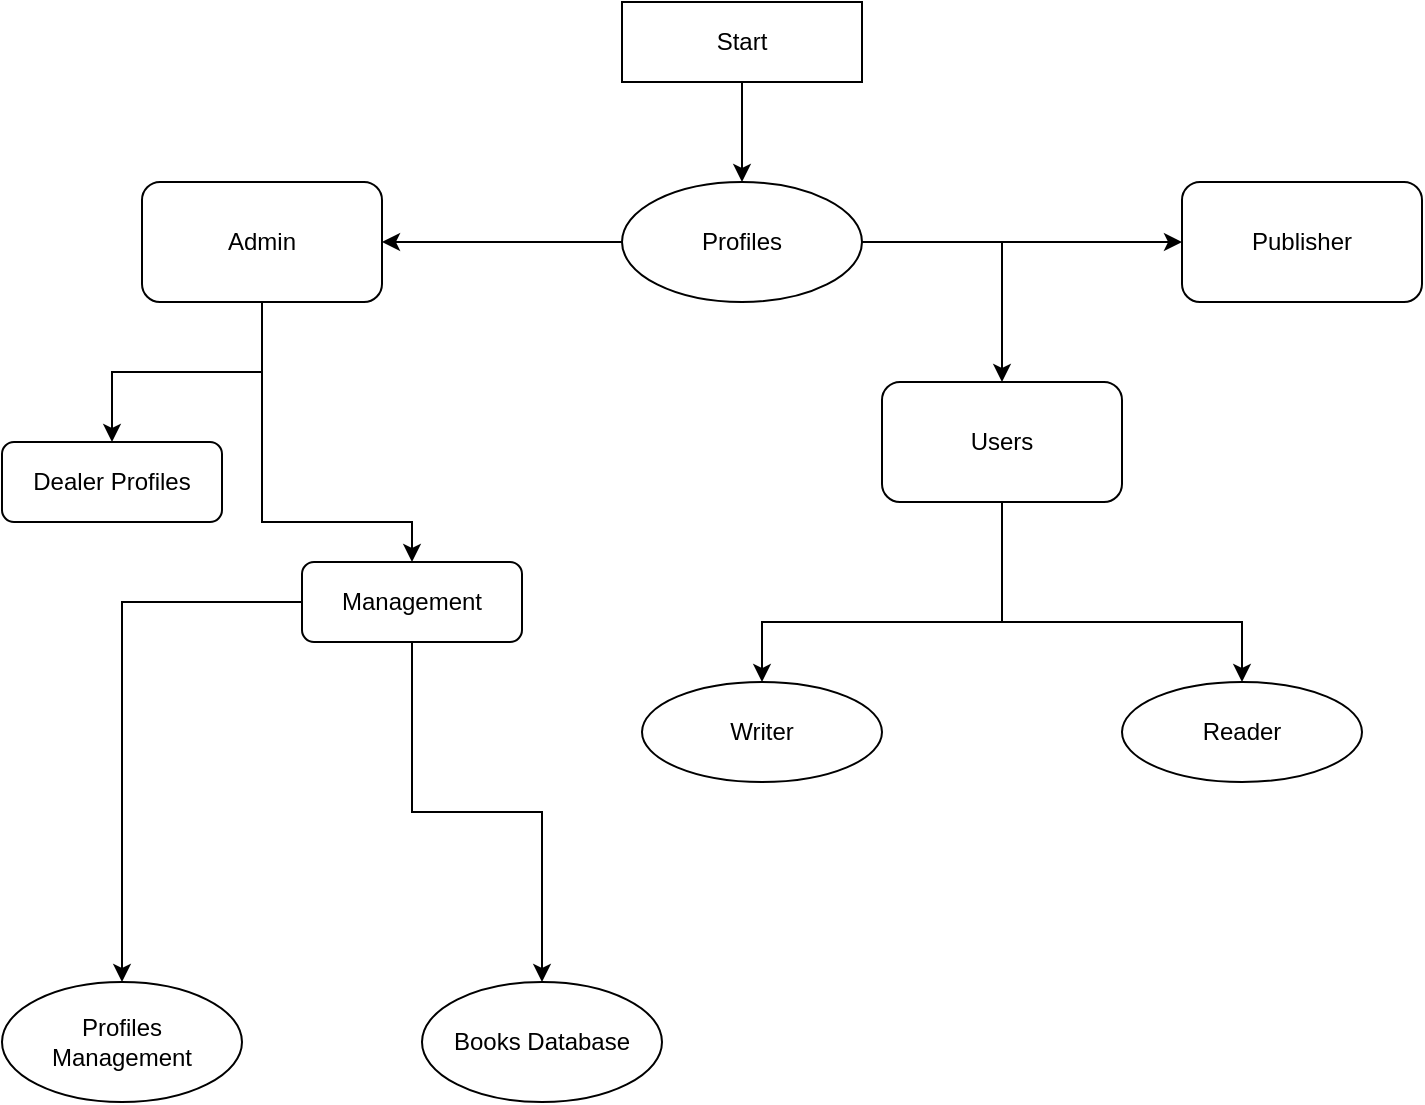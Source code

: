 <mxfile version="15.5.1" type="github">
  <diagram id="kgpKYQtTHZ0yAKxKKP6v" name="Page-1">
    <mxGraphModel dx="1564" dy="888" grid="1" gridSize="10" guides="1" tooltips="1" connect="1" arrows="1" fold="1" page="1" pageScale="1" pageWidth="850" pageHeight="1100" math="0" shadow="0">
      <root>
        <mxCell id="0" />
        <mxCell id="1" parent="0" />
        <mxCell id="pxmwZdFYC_kVEUrY3N0Y-3" value="" style="endArrow=classic;html=1;rounded=0;exitX=0.5;exitY=1;exitDx=0;exitDy=0;entryX=0.5;entryY=0;entryDx=0;entryDy=0;" edge="1" parent="1" source="pxmwZdFYC_kVEUrY3N0Y-2" target="pxmwZdFYC_kVEUrY3N0Y-9">
          <mxGeometry width="50" height="50" relative="1" as="geometry">
            <mxPoint x="380" y="270" as="sourcePoint" />
            <mxPoint x="280" y="140" as="targetPoint" />
            <Array as="points" />
          </mxGeometry>
        </mxCell>
        <mxCell id="pxmwZdFYC_kVEUrY3N0Y-11" value="" style="edgeStyle=orthogonalEdgeStyle;rounded=0;orthogonalLoop=1;jettySize=auto;html=1;" edge="1" parent="1" source="pxmwZdFYC_kVEUrY3N0Y-9" target="pxmwZdFYC_kVEUrY3N0Y-10">
          <mxGeometry relative="1" as="geometry" />
        </mxCell>
        <mxCell id="pxmwZdFYC_kVEUrY3N0Y-13" value="" style="edgeStyle=orthogonalEdgeStyle;rounded=0;orthogonalLoop=1;jettySize=auto;html=1;" edge="1" parent="1" source="pxmwZdFYC_kVEUrY3N0Y-9" target="pxmwZdFYC_kVEUrY3N0Y-12">
          <mxGeometry relative="1" as="geometry" />
        </mxCell>
        <mxCell id="pxmwZdFYC_kVEUrY3N0Y-16" value="" style="edgeStyle=orthogonalEdgeStyle;rounded=0;orthogonalLoop=1;jettySize=auto;html=1;" edge="1" parent="1" source="pxmwZdFYC_kVEUrY3N0Y-9" target="pxmwZdFYC_kVEUrY3N0Y-15">
          <mxGeometry relative="1" as="geometry">
            <Array as="points">
              <mxPoint x="240" y="140" />
              <mxPoint x="240" y="140" />
            </Array>
          </mxGeometry>
        </mxCell>
        <mxCell id="pxmwZdFYC_kVEUrY3N0Y-20" value="" style="group" vertex="1" connectable="0" parent="1">
          <mxGeometry x="80" y="110" width="120" height="60" as="geometry" />
        </mxCell>
        <mxCell id="pxmwZdFYC_kVEUrY3N0Y-15" value="" style="rounded=1;whiteSpace=wrap;html=1;" vertex="1" parent="pxmwZdFYC_kVEUrY3N0Y-20">
          <mxGeometry width="120" height="60" as="geometry" />
        </mxCell>
        <mxCell id="pxmwZdFYC_kVEUrY3N0Y-17" value="Admin" style="text;html=1;strokeColor=none;fillColor=none;align=center;verticalAlign=middle;whiteSpace=wrap;rounded=0;" vertex="1" parent="pxmwZdFYC_kVEUrY3N0Y-20">
          <mxGeometry width="120" height="60" as="geometry" />
        </mxCell>
        <mxCell id="pxmwZdFYC_kVEUrY3N0Y-21" value="" style="group" vertex="1" connectable="0" parent="1">
          <mxGeometry x="320" y="20" width="120" height="40" as="geometry" />
        </mxCell>
        <mxCell id="pxmwZdFYC_kVEUrY3N0Y-1" value="" style="rounded=0;whiteSpace=wrap;html=1;" vertex="1" parent="pxmwZdFYC_kVEUrY3N0Y-21">
          <mxGeometry width="120" height="40" as="geometry" />
        </mxCell>
        <mxCell id="pxmwZdFYC_kVEUrY3N0Y-2" value="Start" style="text;html=1;strokeColor=none;fillColor=none;align=center;verticalAlign=middle;whiteSpace=wrap;rounded=0;" vertex="1" parent="pxmwZdFYC_kVEUrY3N0Y-21">
          <mxGeometry width="120" height="40" as="geometry" />
        </mxCell>
        <mxCell id="pxmwZdFYC_kVEUrY3N0Y-22" value="" style="group" vertex="1" connectable="0" parent="1">
          <mxGeometry x="600" y="110" width="120" height="60" as="geometry" />
        </mxCell>
        <mxCell id="pxmwZdFYC_kVEUrY3N0Y-12" value="" style="rounded=1;whiteSpace=wrap;html=1;" vertex="1" parent="pxmwZdFYC_kVEUrY3N0Y-22">
          <mxGeometry width="120" height="60" as="geometry" />
        </mxCell>
        <mxCell id="pxmwZdFYC_kVEUrY3N0Y-19" value="Publisher" style="text;html=1;strokeColor=none;fillColor=none;align=center;verticalAlign=middle;whiteSpace=wrap;rounded=0;" vertex="1" parent="pxmwZdFYC_kVEUrY3N0Y-22">
          <mxGeometry width="120" height="60" as="geometry" />
        </mxCell>
        <mxCell id="pxmwZdFYC_kVEUrY3N0Y-23" value="" style="group" vertex="1" connectable="0" parent="1">
          <mxGeometry x="320" y="110" width="120" height="60" as="geometry" />
        </mxCell>
        <mxCell id="pxmwZdFYC_kVEUrY3N0Y-7" value="" style="ellipse;whiteSpace=wrap;html=1;" vertex="1" parent="pxmwZdFYC_kVEUrY3N0Y-23">
          <mxGeometry width="120" height="60" as="geometry" />
        </mxCell>
        <mxCell id="pxmwZdFYC_kVEUrY3N0Y-9" value="Profiles" style="text;html=1;strokeColor=none;fillColor=none;align=center;verticalAlign=middle;whiteSpace=wrap;rounded=0;" vertex="1" parent="pxmwZdFYC_kVEUrY3N0Y-23">
          <mxGeometry width="120" height="60" as="geometry" />
        </mxCell>
        <mxCell id="pxmwZdFYC_kVEUrY3N0Y-24" value="" style="group" vertex="1" connectable="0" parent="1">
          <mxGeometry x="450" y="210" width="120" height="60" as="geometry" />
        </mxCell>
        <mxCell id="pxmwZdFYC_kVEUrY3N0Y-10" value="" style="rounded=1;whiteSpace=wrap;html=1;" vertex="1" parent="pxmwZdFYC_kVEUrY3N0Y-24">
          <mxGeometry width="120" height="60" as="geometry" />
        </mxCell>
        <mxCell id="pxmwZdFYC_kVEUrY3N0Y-18" value="Users" style="text;html=1;strokeColor=none;fillColor=none;align=center;verticalAlign=middle;whiteSpace=wrap;rounded=0;" vertex="1" parent="pxmwZdFYC_kVEUrY3N0Y-24">
          <mxGeometry width="120" height="60" as="geometry" />
        </mxCell>
        <mxCell id="pxmwZdFYC_kVEUrY3N0Y-25" value="" style="rounded=1;whiteSpace=wrap;html=1;" vertex="1" parent="1">
          <mxGeometry x="10" y="240" width="110" height="40" as="geometry" />
        </mxCell>
        <mxCell id="pxmwZdFYC_kVEUrY3N0Y-26" value="Dealer Profiles" style="text;html=1;strokeColor=none;fillColor=none;align=center;verticalAlign=middle;whiteSpace=wrap;rounded=0;" vertex="1" parent="1">
          <mxGeometry x="10" y="240" width="110" height="40" as="geometry" />
        </mxCell>
        <mxCell id="pxmwZdFYC_kVEUrY3N0Y-29" value="" style="edgeStyle=orthogonalEdgeStyle;rounded=0;orthogonalLoop=1;jettySize=auto;html=1;" edge="1" parent="1" source="pxmwZdFYC_kVEUrY3N0Y-17" target="pxmwZdFYC_kVEUrY3N0Y-26">
          <mxGeometry relative="1" as="geometry" />
        </mxCell>
        <mxCell id="pxmwZdFYC_kVEUrY3N0Y-31" value="" style="edgeStyle=orthogonalEdgeStyle;rounded=0;orthogonalLoop=1;jettySize=auto;html=1;" edge="1" parent="1" source="pxmwZdFYC_kVEUrY3N0Y-17" target="pxmwZdFYC_kVEUrY3N0Y-30">
          <mxGeometry relative="1" as="geometry">
            <Array as="points">
              <mxPoint x="140" y="280" />
              <mxPoint x="215" y="280" />
            </Array>
          </mxGeometry>
        </mxCell>
        <mxCell id="pxmwZdFYC_kVEUrY3N0Y-34" value="" style="edgeStyle=orthogonalEdgeStyle;rounded=0;orthogonalLoop=1;jettySize=auto;html=1;" edge="1" parent="1" source="pxmwZdFYC_kVEUrY3N0Y-18" target="pxmwZdFYC_kVEUrY3N0Y-33">
          <mxGeometry relative="1" as="geometry">
            <Array as="points">
              <mxPoint x="510" y="330" />
              <mxPoint x="390" y="330" />
            </Array>
          </mxGeometry>
        </mxCell>
        <mxCell id="pxmwZdFYC_kVEUrY3N0Y-36" value="" style="edgeStyle=orthogonalEdgeStyle;rounded=0;orthogonalLoop=1;jettySize=auto;html=1;" edge="1" parent="1" source="pxmwZdFYC_kVEUrY3N0Y-18" target="pxmwZdFYC_kVEUrY3N0Y-35">
          <mxGeometry relative="1" as="geometry">
            <Array as="points">
              <mxPoint x="510" y="330" />
            </Array>
          </mxGeometry>
        </mxCell>
        <mxCell id="pxmwZdFYC_kVEUrY3N0Y-39" value="" style="group" vertex="1" connectable="0" parent="1">
          <mxGeometry x="160" y="300" width="110" height="40" as="geometry" />
        </mxCell>
        <mxCell id="pxmwZdFYC_kVEUrY3N0Y-30" value="" style="rounded=1;whiteSpace=wrap;html=1;" vertex="1" parent="pxmwZdFYC_kVEUrY3N0Y-39">
          <mxGeometry width="110" height="40" as="geometry" />
        </mxCell>
        <mxCell id="pxmwZdFYC_kVEUrY3N0Y-32" value="Management" style="text;html=1;strokeColor=none;fillColor=none;align=center;verticalAlign=middle;whiteSpace=wrap;rounded=0;" vertex="1" parent="pxmwZdFYC_kVEUrY3N0Y-39">
          <mxGeometry width="110" height="40" as="geometry" />
        </mxCell>
        <mxCell id="pxmwZdFYC_kVEUrY3N0Y-43" value="" style="edgeStyle=orthogonalEdgeStyle;rounded=0;orthogonalLoop=1;jettySize=auto;html=1;" edge="1" parent="1" source="pxmwZdFYC_kVEUrY3N0Y-32" target="pxmwZdFYC_kVEUrY3N0Y-42">
          <mxGeometry relative="1" as="geometry" />
        </mxCell>
        <mxCell id="pxmwZdFYC_kVEUrY3N0Y-48" style="edgeStyle=orthogonalEdgeStyle;rounded=0;orthogonalLoop=1;jettySize=auto;html=1;exitX=0.5;exitY=1;exitDx=0;exitDy=0;entryX=0.5;entryY=0;entryDx=0;entryDy=0;" edge="1" parent="1" source="pxmwZdFYC_kVEUrY3N0Y-32" target="pxmwZdFYC_kVEUrY3N0Y-47">
          <mxGeometry relative="1" as="geometry" />
        </mxCell>
        <mxCell id="pxmwZdFYC_kVEUrY3N0Y-49" value="" style="group" vertex="1" connectable="0" parent="1">
          <mxGeometry x="220" y="510" width="120" height="60" as="geometry" />
        </mxCell>
        <mxCell id="pxmwZdFYC_kVEUrY3N0Y-46" value="" style="ellipse;whiteSpace=wrap;html=1;" vertex="1" parent="pxmwZdFYC_kVEUrY3N0Y-49">
          <mxGeometry width="120" height="60" as="geometry" />
        </mxCell>
        <mxCell id="pxmwZdFYC_kVEUrY3N0Y-47" value="Books Database" style="text;html=1;strokeColor=none;fillColor=none;align=center;verticalAlign=middle;whiteSpace=wrap;rounded=0;" vertex="1" parent="pxmwZdFYC_kVEUrY3N0Y-49">
          <mxGeometry width="120" height="60" as="geometry" />
        </mxCell>
        <mxCell id="pxmwZdFYC_kVEUrY3N0Y-50" value="" style="group" vertex="1" connectable="0" parent="1">
          <mxGeometry x="10" y="510" width="120" height="60" as="geometry" />
        </mxCell>
        <mxCell id="pxmwZdFYC_kVEUrY3N0Y-42" value="" style="ellipse;whiteSpace=wrap;html=1;" vertex="1" parent="pxmwZdFYC_kVEUrY3N0Y-50">
          <mxGeometry width="120" height="60" as="geometry" />
        </mxCell>
        <mxCell id="pxmwZdFYC_kVEUrY3N0Y-44" value="Profiles Management" style="text;html=1;strokeColor=none;fillColor=none;align=center;verticalAlign=middle;whiteSpace=wrap;rounded=0;" vertex="1" parent="pxmwZdFYC_kVEUrY3N0Y-50">
          <mxGeometry x="5" width="110" height="60" as="geometry" />
        </mxCell>
        <mxCell id="pxmwZdFYC_kVEUrY3N0Y-52" value="" style="group" vertex="1" connectable="0" parent="1">
          <mxGeometry x="570" y="360" width="120" height="50" as="geometry" />
        </mxCell>
        <mxCell id="pxmwZdFYC_kVEUrY3N0Y-35" value="" style="ellipse;whiteSpace=wrap;html=1;" vertex="1" parent="pxmwZdFYC_kVEUrY3N0Y-52">
          <mxGeometry width="120" height="50" as="geometry" />
        </mxCell>
        <mxCell id="pxmwZdFYC_kVEUrY3N0Y-38" value="Reader" style="text;html=1;strokeColor=none;fillColor=none;align=center;verticalAlign=middle;whiteSpace=wrap;rounded=0;" vertex="1" parent="pxmwZdFYC_kVEUrY3N0Y-52">
          <mxGeometry width="120" height="50" as="geometry" />
        </mxCell>
        <mxCell id="pxmwZdFYC_kVEUrY3N0Y-51" style="edgeStyle=orthogonalEdgeStyle;rounded=0;orthogonalLoop=1;jettySize=auto;html=1;exitX=0.5;exitY=1;exitDx=0;exitDy=0;" edge="1" parent="pxmwZdFYC_kVEUrY3N0Y-52" source="pxmwZdFYC_kVEUrY3N0Y-38" target="pxmwZdFYC_kVEUrY3N0Y-38">
          <mxGeometry relative="1" as="geometry" />
        </mxCell>
        <mxCell id="pxmwZdFYC_kVEUrY3N0Y-53" value="" style="group" vertex="1" connectable="0" parent="1">
          <mxGeometry x="330" y="360" width="120" height="50" as="geometry" />
        </mxCell>
        <mxCell id="pxmwZdFYC_kVEUrY3N0Y-33" value="" style="ellipse;whiteSpace=wrap;html=1;" vertex="1" parent="pxmwZdFYC_kVEUrY3N0Y-53">
          <mxGeometry width="120" height="50" as="geometry" />
        </mxCell>
        <mxCell id="pxmwZdFYC_kVEUrY3N0Y-37" value="Writer" style="text;html=1;strokeColor=none;fillColor=none;align=center;verticalAlign=middle;whiteSpace=wrap;rounded=0;" vertex="1" parent="pxmwZdFYC_kVEUrY3N0Y-53">
          <mxGeometry width="120" height="50" as="geometry" />
        </mxCell>
      </root>
    </mxGraphModel>
  </diagram>
</mxfile>
